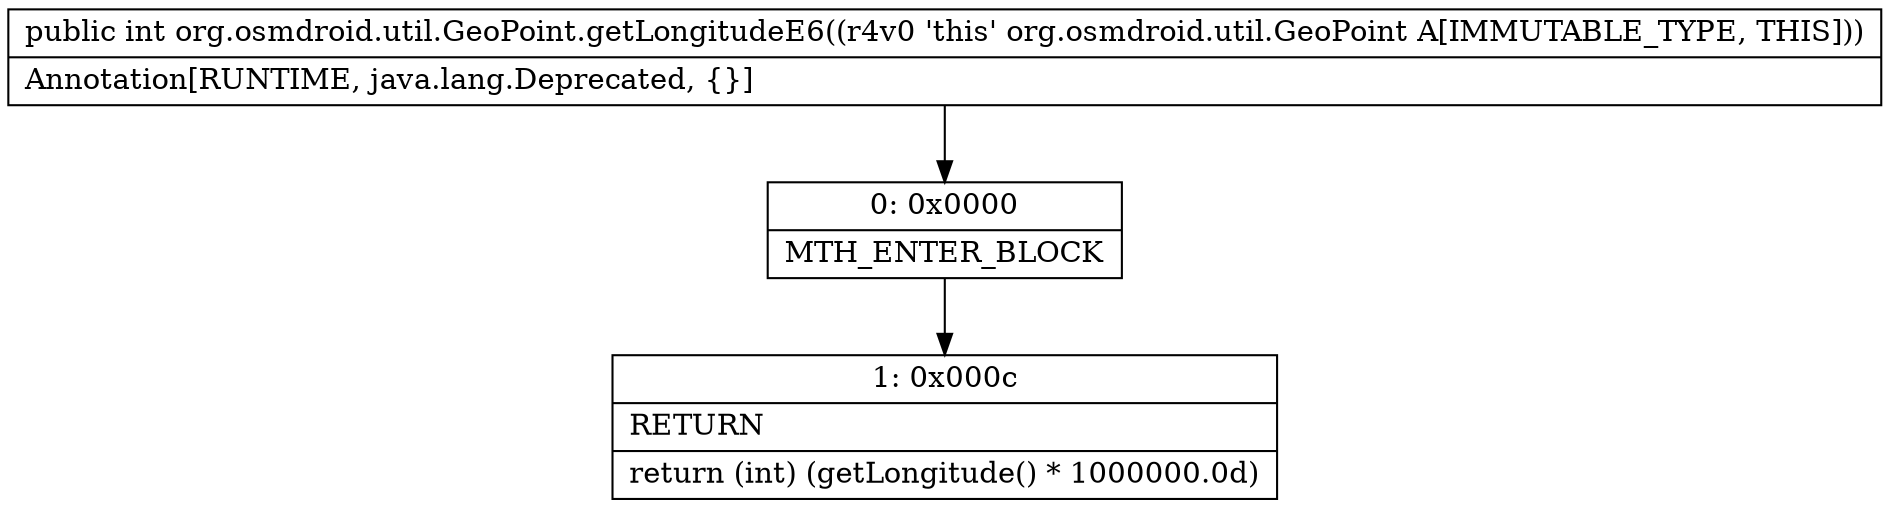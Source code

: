 digraph "CFG fororg.osmdroid.util.GeoPoint.getLongitudeE6()I" {
Node_0 [shape=record,label="{0\:\ 0x0000|MTH_ENTER_BLOCK\l}"];
Node_1 [shape=record,label="{1\:\ 0x000c|RETURN\l|return (int) (getLongitude() * 1000000.0d)\l}"];
MethodNode[shape=record,label="{public int org.osmdroid.util.GeoPoint.getLongitudeE6((r4v0 'this' org.osmdroid.util.GeoPoint A[IMMUTABLE_TYPE, THIS]))  | Annotation[RUNTIME, java.lang.Deprecated, \{\}]\l}"];
MethodNode -> Node_0;
Node_0 -> Node_1;
}

